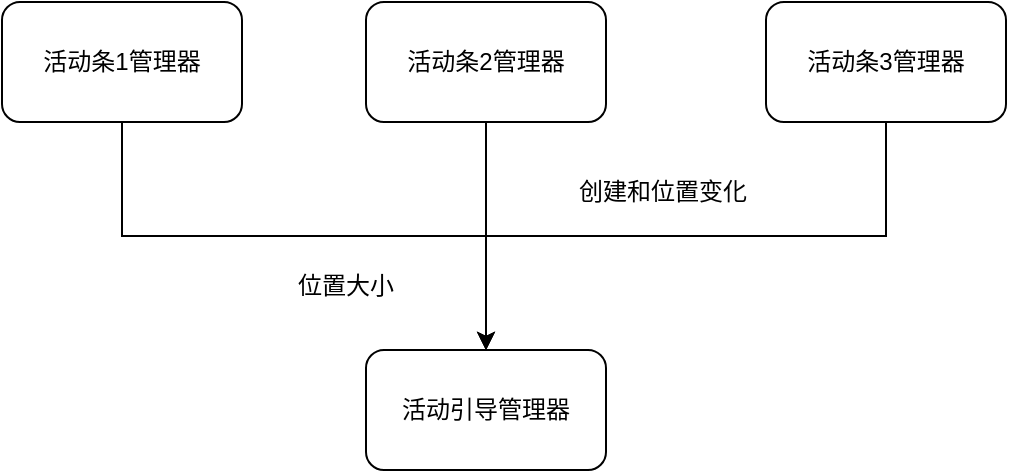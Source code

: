 <mxfile version="20.2.2" type="github" pages="4">
  <diagram id="fOvDobHmtlS7hVrVtw5p" name="第 1 页">
    <mxGraphModel dx="1422" dy="705" grid="0" gridSize="10" guides="1" tooltips="1" connect="1" arrows="1" fold="1" page="1" pageScale="1" pageWidth="1169" pageHeight="827" math="0" shadow="0">
      <root>
        <mxCell id="0" />
        <mxCell id="1" parent="0" />
        <mxCell id="YWNWQDQGWvEGJNBPXo_1-5" style="edgeStyle=orthogonalEdgeStyle;rounded=0;orthogonalLoop=1;jettySize=auto;html=1;exitX=0.5;exitY=1;exitDx=0;exitDy=0;" edge="1" parent="1" source="YWNWQDQGWvEGJNBPXo_1-1" target="YWNWQDQGWvEGJNBPXo_1-4">
          <mxGeometry relative="1" as="geometry" />
        </mxCell>
        <mxCell id="YWNWQDQGWvEGJNBPXo_1-1" value="活动条1管理器" style="rounded=1;whiteSpace=wrap;html=1;" vertex="1" parent="1">
          <mxGeometry x="303" y="145" width="120" height="60" as="geometry" />
        </mxCell>
        <mxCell id="YWNWQDQGWvEGJNBPXo_1-7" style="edgeStyle=orthogonalEdgeStyle;rounded=0;orthogonalLoop=1;jettySize=auto;html=1;exitX=0.5;exitY=1;exitDx=0;exitDy=0;" edge="1" parent="1" source="YWNWQDQGWvEGJNBPXo_1-2" target="YWNWQDQGWvEGJNBPXo_1-4">
          <mxGeometry relative="1" as="geometry" />
        </mxCell>
        <mxCell id="YWNWQDQGWvEGJNBPXo_1-2" value="活动条3管理器" style="rounded=1;whiteSpace=wrap;html=1;" vertex="1" parent="1">
          <mxGeometry x="685" y="145" width="120" height="60" as="geometry" />
        </mxCell>
        <mxCell id="YWNWQDQGWvEGJNBPXo_1-6" style="edgeStyle=orthogonalEdgeStyle;rounded=0;orthogonalLoop=1;jettySize=auto;html=1;exitX=0.5;exitY=1;exitDx=0;exitDy=0;" edge="1" parent="1" source="YWNWQDQGWvEGJNBPXo_1-3" target="YWNWQDQGWvEGJNBPXo_1-4">
          <mxGeometry relative="1" as="geometry" />
        </mxCell>
        <mxCell id="YWNWQDQGWvEGJNBPXo_1-3" value="活动条2管理器" style="rounded=1;whiteSpace=wrap;html=1;" vertex="1" parent="1">
          <mxGeometry x="485" y="145" width="120" height="60" as="geometry" />
        </mxCell>
        <mxCell id="YWNWQDQGWvEGJNBPXo_1-4" value="活动引导管理器" style="rounded=1;whiteSpace=wrap;html=1;" vertex="1" parent="1">
          <mxGeometry x="485" y="319" width="120" height="60" as="geometry" />
        </mxCell>
        <mxCell id="YWNWQDQGWvEGJNBPXo_1-8" value="位置大小" style="text;html=1;strokeColor=none;fillColor=none;align=center;verticalAlign=middle;whiteSpace=wrap;rounded=0;" vertex="1" parent="1">
          <mxGeometry x="445" y="272" width="60" height="30" as="geometry" />
        </mxCell>
        <mxCell id="YWNWQDQGWvEGJNBPXo_1-9" value="创建和位置变化" style="text;html=1;strokeColor=none;fillColor=none;align=center;verticalAlign=middle;whiteSpace=wrap;rounded=0;" vertex="1" parent="1">
          <mxGeometry x="577" y="225" width="113" height="30" as="geometry" />
        </mxCell>
      </root>
    </mxGraphModel>
  </diagram>
  <diagram id="fnl9uIYGTBja9R_p137Y" name="第 2 页">
    <mxGraphModel dx="1422" dy="705" grid="0" gridSize="10" guides="1" tooltips="1" connect="1" arrows="1" fold="1" page="1" pageScale="1" pageWidth="1169" pageHeight="827" math="0" shadow="0">
      <root>
        <mxCell id="0" />
        <mxCell id="1" parent="0" />
        <mxCell id="jb9b_voUtJqNYO_4tBl2-17" style="edgeStyle=orthogonalEdgeStyle;rounded=0;orthogonalLoop=1;jettySize=auto;html=1;exitX=1;exitY=0.5;exitDx=0;exitDy=0;" edge="1" parent="1" source="jb9b_voUtJqNYO_4tBl2-1" target="jb9b_voUtJqNYO_4tBl2-2">
          <mxGeometry relative="1" as="geometry" />
        </mxCell>
        <mxCell id="jb9b_voUtJqNYO_4tBl2-1" value="活动条1" style="rounded=1;whiteSpace=wrap;html=1;" vertex="1" parent="1">
          <mxGeometry x="186" y="132" width="120" height="60" as="geometry" />
        </mxCell>
        <mxCell id="jb9b_voUtJqNYO_4tBl2-6" style="edgeStyle=orthogonalEdgeStyle;rounded=0;orthogonalLoop=1;jettySize=auto;html=1;exitX=0.5;exitY=1;exitDx=0;exitDy=0;" edge="1" parent="1" source="jb9b_voUtJqNYO_4tBl2-2" target="jb9b_voUtJqNYO_4tBl2-5">
          <mxGeometry relative="1" as="geometry" />
        </mxCell>
        <mxCell id="jb9b_voUtJqNYO_4tBl2-2" value="活动管理器" style="rounded=1;whiteSpace=wrap;html=1;" vertex="1" parent="1">
          <mxGeometry x="478" y="132" width="120" height="60" as="geometry" />
        </mxCell>
        <mxCell id="jb9b_voUtJqNYO_4tBl2-4" value="发送信息展示" style="text;html=1;strokeColor=none;fillColor=none;align=center;verticalAlign=middle;whiteSpace=wrap;rounded=0;" vertex="1" parent="1">
          <mxGeometry x="381" y="127" width="60" height="30" as="geometry" />
        </mxCell>
        <mxCell id="jb9b_voUtJqNYO_4tBl2-8" style="edgeStyle=orthogonalEdgeStyle;rounded=0;orthogonalLoop=1;jettySize=auto;html=1;exitX=0.5;exitY=1;exitDx=0;exitDy=0;" edge="1" parent="1" source="jb9b_voUtJqNYO_4tBl2-5" target="jb9b_voUtJqNYO_4tBl2-7">
          <mxGeometry relative="1" as="geometry" />
        </mxCell>
        <mxCell id="jb9b_voUtJqNYO_4tBl2-5" value="过滤重复actkey信息，进行替换" style="rounded=1;whiteSpace=wrap;html=1;" vertex="1" parent="1">
          <mxGeometry x="478" y="262" width="120" height="60" as="geometry" />
        </mxCell>
        <mxCell id="jb9b_voUtJqNYO_4tBl2-10" style="edgeStyle=orthogonalEdgeStyle;rounded=0;orthogonalLoop=1;jettySize=auto;html=1;exitX=0.5;exitY=1;exitDx=0;exitDy=0;" edge="1" parent="1" source="jb9b_voUtJqNYO_4tBl2-7" target="jb9b_voUtJqNYO_4tBl2-9">
          <mxGeometry relative="1" as="geometry" />
        </mxCell>
        <mxCell id="jb9b_voUtJqNYO_4tBl2-7" value="插入动效播放类1，进行排队" style="rounded=1;whiteSpace=wrap;html=1;" vertex="1" parent="1">
          <mxGeometry x="478" y="387" width="120" height="60" as="geometry" />
        </mxCell>
        <mxCell id="jb9b_voUtJqNYO_4tBl2-18" style="edgeStyle=orthogonalEdgeStyle;rounded=0;orthogonalLoop=1;jettySize=auto;html=1;exitX=0.5;exitY=1;exitDx=0;exitDy=0;" edge="1" parent="1" source="jb9b_voUtJqNYO_4tBl2-9" target="jb9b_voUtJqNYO_4tBl2-14">
          <mxGeometry relative="1" as="geometry" />
        </mxCell>
        <mxCell id="jb9b_voUtJqNYO_4tBl2-9" value="抽取队列信息，进行动效播放" style="rounded=1;whiteSpace=wrap;html=1;" vertex="1" parent="1">
          <mxGeometry x="478" y="507" width="120" height="60" as="geometry" />
        </mxCell>
        <mxCell id="jb9b_voUtJqNYO_4tBl2-19" style="edgeStyle=orthogonalEdgeStyle;rounded=0;orthogonalLoop=1;jettySize=auto;html=1;exitX=1;exitY=0.5;exitDx=0;exitDy=0;entryX=1;entryY=0.5;entryDx=0;entryDy=0;" edge="1" parent="1" source="jb9b_voUtJqNYO_4tBl2-14" target="jb9b_voUtJqNYO_4tBl2-9">
          <mxGeometry relative="1" as="geometry">
            <Array as="points">
              <mxPoint x="725" y="662" />
              <mxPoint x="725" y="537" />
            </Array>
          </mxGeometry>
        </mxCell>
        <mxCell id="jb9b_voUtJqNYO_4tBl2-14" value="动效播放类1" style="rounded=1;whiteSpace=wrap;html=1;" vertex="1" parent="1">
          <mxGeometry x="478" y="632" width="120" height="60" as="geometry" />
        </mxCell>
        <mxCell id="jb9b_voUtJqNYO_4tBl2-20" value="继续抽取信息" style="text;html=1;strokeColor=none;fillColor=none;align=center;verticalAlign=middle;whiteSpace=wrap;rounded=0;" vertex="1" parent="1">
          <mxGeometry x="741" y="580" width="60" height="30" as="geometry" />
        </mxCell>
      </root>
    </mxGraphModel>
  </diagram>
  <diagram id="-fxcntqGct3t4Fp0arFV" name="第 3 页">
    <mxGraphModel dx="1422" dy="705" grid="0" gridSize="10" guides="1" tooltips="1" connect="1" arrows="1" fold="1" page="1" pageScale="1" pageWidth="1169" pageHeight="827" math="0" shadow="0">
      <root>
        <mxCell id="0" />
        <mxCell id="1" parent="0" />
        <mxCell id="sp7mG43GuQKqYduqleVO-8" style="edgeStyle=orthogonalEdgeStyle;rounded=0;orthogonalLoop=1;jettySize=auto;html=1;exitX=0.5;exitY=1;exitDx=0;exitDy=0;" edge="1" parent="1" source="sp7mG43GuQKqYduqleVO-1" target="sp7mG43GuQKqYduqleVO-2">
          <mxGeometry relative="1" as="geometry" />
        </mxCell>
        <mxCell id="sp7mG43GuQKqYduqleVO-1" value="活动1" style="rounded=1;whiteSpace=wrap;html=1;" vertex="1" parent="1">
          <mxGeometry x="235" y="71" width="120" height="60" as="geometry" />
        </mxCell>
        <mxCell id="sp7mG43GuQKqYduqleVO-9" style="edgeStyle=orthogonalEdgeStyle;rounded=0;orthogonalLoop=1;jettySize=auto;html=1;exitX=0.5;exitY=1;exitDx=0;exitDy=0;" edge="1" parent="1" source="sp7mG43GuQKqYduqleVO-2" target="sp7mG43GuQKqYduqleVO-7">
          <mxGeometry relative="1" as="geometry" />
        </mxCell>
        <mxCell id="sp7mG43GuQKqYduqleVO-2" value="图片展示器" style="rounded=1;whiteSpace=wrap;html=1;" vertex="1" parent="1">
          <mxGeometry x="235" y="203" width="120" height="60" as="geometry" />
        </mxCell>
        <mxCell id="sp7mG43GuQKqYduqleVO-11" style="edgeStyle=orthogonalEdgeStyle;rounded=0;orthogonalLoop=1;jettySize=auto;html=1;exitX=0.5;exitY=1;exitDx=0;exitDy=0;" edge="1" parent="1" source="sp7mG43GuQKqYduqleVO-3" target="sp7mG43GuQKqYduqleVO-7">
          <mxGeometry relative="1" as="geometry" />
        </mxCell>
        <mxCell id="sp7mG43GuQKqYduqleVO-3" value="H5网页展示器" style="rounded=1;whiteSpace=wrap;html=1;" vertex="1" parent="1">
          <mxGeometry x="467" y="205" width="120" height="60" as="geometry" />
        </mxCell>
        <mxCell id="sp7mG43GuQKqYduqleVO-12" style="edgeStyle=orthogonalEdgeStyle;rounded=0;orthogonalLoop=1;jettySize=auto;html=1;exitX=0.5;exitY=1;exitDx=0;exitDy=0;" edge="1" parent="1" source="sp7mG43GuQKqYduqleVO-4" target="sp7mG43GuQKqYduqleVO-7">
          <mxGeometry relative="1" as="geometry" />
        </mxCell>
        <mxCell id="sp7mG43GuQKqYduqleVO-4" value="视频流展示器" style="rounded=1;whiteSpace=wrap;html=1;" vertex="1" parent="1">
          <mxGeometry x="695" y="203" width="120" height="60" as="geometry" />
        </mxCell>
        <mxCell id="sp7mG43GuQKqYduqleVO-10" style="edgeStyle=orthogonalEdgeStyle;rounded=0;orthogonalLoop=1;jettySize=auto;html=1;exitX=0.5;exitY=1;exitDx=0;exitDy=0;" edge="1" parent="1" source="sp7mG43GuQKqYduqleVO-5" target="sp7mG43GuQKqYduqleVO-3">
          <mxGeometry relative="1" as="geometry" />
        </mxCell>
        <mxCell id="sp7mG43GuQKqYduqleVO-5" value="活动2" style="rounded=1;whiteSpace=wrap;html=1;" vertex="1" parent="1">
          <mxGeometry x="467" y="77" width="120" height="60" as="geometry" />
        </mxCell>
        <mxCell id="sp7mG43GuQKqYduqleVO-13" style="edgeStyle=orthogonalEdgeStyle;rounded=0;orthogonalLoop=1;jettySize=auto;html=1;exitX=0.5;exitY=1;exitDx=0;exitDy=0;" edge="1" parent="1" source="sp7mG43GuQKqYduqleVO-6" target="sp7mG43GuQKqYduqleVO-4">
          <mxGeometry relative="1" as="geometry" />
        </mxCell>
        <mxCell id="sp7mG43GuQKqYduqleVO-6" value="活动3" style="rounded=1;whiteSpace=wrap;html=1;" vertex="1" parent="1">
          <mxGeometry x="695" y="77" width="120" height="60" as="geometry" />
        </mxCell>
        <mxCell id="sp7mG43GuQKqYduqleVO-7" value="活动引导管理器" style="rounded=1;whiteSpace=wrap;html=1;" vertex="1" parent="1">
          <mxGeometry x="467" y="408" width="120" height="60" as="geometry" />
        </mxCell>
        <mxCell id="sp7mG43GuQKqYduqleVO-14" value="进场，离场，展示，时长" style="text;html=1;strokeColor=none;fillColor=none;align=center;verticalAlign=middle;whiteSpace=wrap;rounded=0;" vertex="1" parent="1">
          <mxGeometry x="337" y="343" width="183" height="30" as="geometry" />
        </mxCell>
      </root>
    </mxGraphModel>
  </diagram>
  <diagram id="dMvMd2SunSxzGs7Eqqgy" name="第 4 页">
    <mxGraphModel dx="1422" dy="705" grid="0" gridSize="10" guides="1" tooltips="1" connect="1" arrows="1" fold="1" page="1" pageScale="1" pageWidth="1169" pageHeight="827" math="0" shadow="0">
      <root>
        <mxCell id="0" />
        <mxCell id="1" parent="0" />
        <mxCell id="-C5HKsWj0mn3aToc1Ppb-2" style="edgeStyle=orthogonalEdgeStyle;rounded=0;orthogonalLoop=1;jettySize=auto;html=1;exitX=1;exitY=0.5;exitDx=0;exitDy=0;entryX=0;entryY=0.5;entryDx=0;entryDy=0;" edge="1" parent="1" source="RmXtee4dEP1pW0UIxwNk-1" target="RmXtee4dEP1pW0UIxwNk-2">
          <mxGeometry relative="1" as="geometry" />
        </mxCell>
        <mxCell id="RmXtee4dEP1pW0UIxwNk-1" value="活动条1" style="rounded=1;whiteSpace=wrap;html=1;" vertex="1" parent="1">
          <mxGeometry x="250" y="191" width="120" height="60" as="geometry" />
        </mxCell>
        <mxCell id="-C5HKsWj0mn3aToc1Ppb-8" style="edgeStyle=orthogonalEdgeStyle;rounded=0;orthogonalLoop=1;jettySize=auto;html=1;exitX=1;exitY=0.5;exitDx=0;exitDy=0;" edge="1" parent="1" source="RmXtee4dEP1pW0UIxwNk-2" target="-C5HKsWj0mn3aToc1Ppb-7">
          <mxGeometry relative="1" as="geometry" />
        </mxCell>
        <mxCell id="RmXtee4dEP1pW0UIxwNk-2" value="活动条1展示器" style="rounded=1;whiteSpace=wrap;html=1;" vertex="1" parent="1">
          <mxGeometry x="457" y="191" width="120" height="60" as="geometry" />
        </mxCell>
        <mxCell id="-C5HKsWj0mn3aToc1Ppb-12" style="edgeStyle=orthogonalEdgeStyle;rounded=0;orthogonalLoop=1;jettySize=auto;html=1;exitX=0.5;exitY=0;exitDx=0;exitDy=0;entryX=0;entryY=0.5;entryDx=0;entryDy=0;" edge="1" parent="1" source="-C5HKsWj0mn3aToc1Ppb-7" target="-C5HKsWj0mn3aToc1Ppb-9">
          <mxGeometry relative="1" as="geometry" />
        </mxCell>
        <mxCell id="-C5HKsWj0mn3aToc1Ppb-15" style="edgeStyle=orthogonalEdgeStyle;rounded=0;orthogonalLoop=1;jettySize=auto;html=1;exitX=0.5;exitY=1;exitDx=0;exitDy=0;entryX=0;entryY=0.5;entryDx=0;entryDy=0;" edge="1" parent="1" source="-C5HKsWj0mn3aToc1Ppb-7" target="-C5HKsWj0mn3aToc1Ppb-14">
          <mxGeometry relative="1" as="geometry" />
        </mxCell>
        <mxCell id="-C5HKsWj0mn3aToc1Ppb-7" value="展示完成后" style="rounded=1;whiteSpace=wrap;html=1;" vertex="1" parent="1">
          <mxGeometry x="684" y="191" width="120" height="60" as="geometry" />
        </mxCell>
        <mxCell id="-C5HKsWj0mn3aToc1Ppb-9" value="使用默认动画播放" style="rounded=1;whiteSpace=wrap;html=1;" vertex="1" parent="1">
          <mxGeometry x="925" y="131" width="120" height="60" as="geometry" />
        </mxCell>
        <mxCell id="-C5HKsWj0mn3aToc1Ppb-13" value="检查活动条已经消失" style="text;html=1;strokeColor=none;fillColor=none;align=center;verticalAlign=middle;whiteSpace=wrap;rounded=0;" vertex="1" parent="1">
          <mxGeometry x="804" y="121" width="76" height="30" as="geometry" />
        </mxCell>
        <mxCell id="-C5HKsWj0mn3aToc1Ppb-14" value="活动条1消失动画" style="rounded=1;whiteSpace=wrap;html=1;" vertex="1" parent="1">
          <mxGeometry x="925" y="268" width="120" height="60" as="geometry" />
        </mxCell>
        <mxCell id="-C5HKsWj0mn3aToc1Ppb-16" value="检查活动条未消失" style="text;html=1;strokeColor=none;fillColor=none;align=center;verticalAlign=middle;whiteSpace=wrap;rounded=0;" vertex="1" parent="1">
          <mxGeometry x="800" y="266" width="76" height="30" as="geometry" />
        </mxCell>
      </root>
    </mxGraphModel>
  </diagram>
</mxfile>
